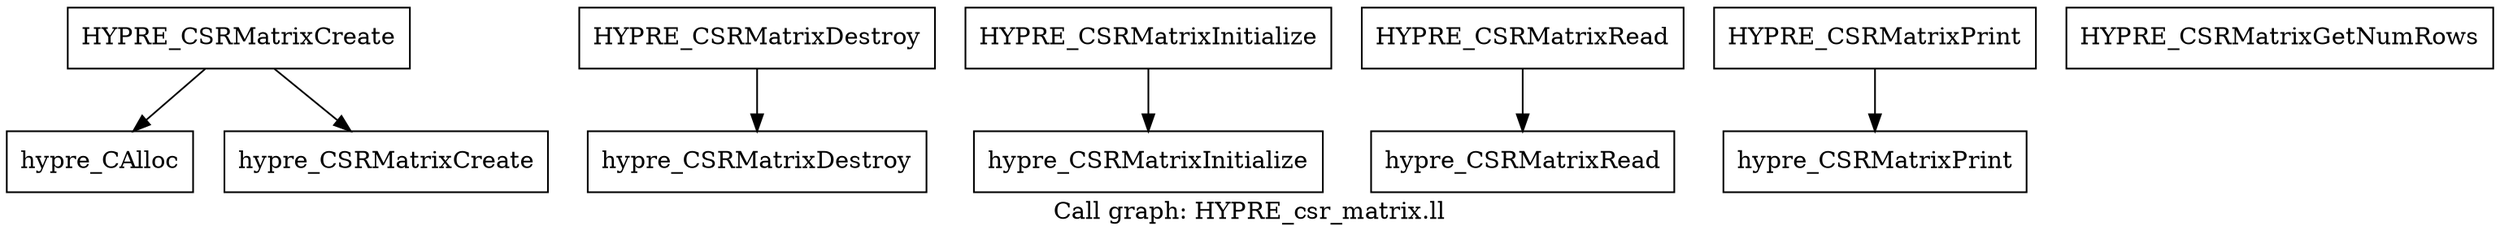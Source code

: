 digraph "Call graph: HYPRE_csr_matrix.ll" {
	label="Call graph: HYPRE_csr_matrix.ll";

	Node0x5570d4847140 [shape=record,label="{HYPRE_CSRMatrixCreate}"];
	Node0x5570d4847140 -> Node0x5570d48471f0;
	Node0x5570d4847140 -> Node0x5570d48476b0;
	Node0x5570d48471f0 [shape=record,label="{hypre_CAlloc}"];
	Node0x5570d48476b0 [shape=record,label="{hypre_CSRMatrixCreate}"];
	Node0x5570d4847730 [shape=record,label="{HYPRE_CSRMatrixDestroy}"];
	Node0x5570d4847730 -> Node0x5570d48477b0;
	Node0x5570d48477b0 [shape=record,label="{hypre_CSRMatrixDestroy}"];
	Node0x5570d48479e0 [shape=record,label="{HYPRE_CSRMatrixInitialize}"];
	Node0x5570d48479e0 -> Node0x5570d4847a60;
	Node0x5570d4847a60 [shape=record,label="{hypre_CSRMatrixInitialize}"];
	Node0x5570d4847b40 [shape=record,label="{HYPRE_CSRMatrixRead}"];
	Node0x5570d4847b40 -> Node0x5570d4847bc0;
	Node0x5570d4847bc0 [shape=record,label="{hypre_CSRMatrixRead}"];
	Node0x5570d4847f30 [shape=record,label="{HYPRE_CSRMatrixPrint}"];
	Node0x5570d4847f30 -> Node0x5570d4847fb0;
	Node0x5570d4847fb0 [shape=record,label="{hypre_CSRMatrixPrint}"];
	Node0x5570d4848090 [shape=record,label="{HYPRE_CSRMatrixGetNumRows}"];
}
